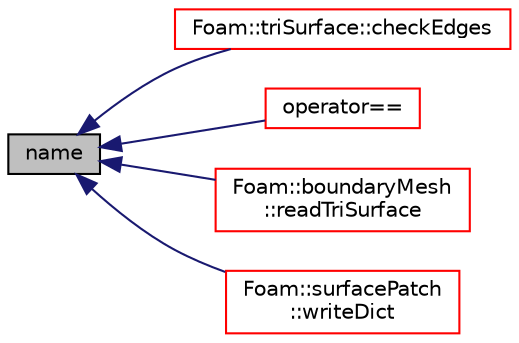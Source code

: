 digraph "name"
{
  bgcolor="transparent";
  edge [fontname="Helvetica",fontsize="10",labelfontname="Helvetica",labelfontsize="10"];
  node [fontname="Helvetica",fontsize="10",shape=record];
  rankdir="LR";
  Node13 [label="name",height=0.2,width=0.4,color="black", fillcolor="grey75", style="filled", fontcolor="black"];
  Node13 -> Node14 [dir="back",color="midnightblue",fontsize="10",style="solid",fontname="Helvetica"];
  Node14 [label="Foam::triSurface::checkEdges",height=0.2,width=0.4,color="red",URL="$a31961.html#a90f5f9407a227d55df8fa9120de9f122",tooltip="Check triply (or more) connected edges. "];
  Node13 -> Node17 [dir="back",color="midnightblue",fontsize="10",style="solid",fontname="Helvetica"];
  Node17 [label="operator==",height=0.2,width=0.4,color="red",URL="$a31949.html#ac568f99443056c1d57a48dbf971139a2",tooltip="compare. "];
  Node13 -> Node19 [dir="back",color="midnightblue",fontsize="10",style="solid",fontname="Helvetica"];
  Node19 [label="Foam::boundaryMesh\l::readTriSurface",height=0.2,width=0.4,color="red",URL="$a22169.html#a2ee25ae613c57256a825ff088edc0839",tooltip="Read from triSurface. "];
  Node13 -> Node21 [dir="back",color="midnightblue",fontsize="10",style="solid",fontname="Helvetica"];
  Node21 [label="Foam::surfacePatch\l::writeDict",height=0.2,width=0.4,color="red",URL="$a31953.html#a99e013320e2bb0118f0c2857a9193f62",tooltip="Write dictionary. "];
}
